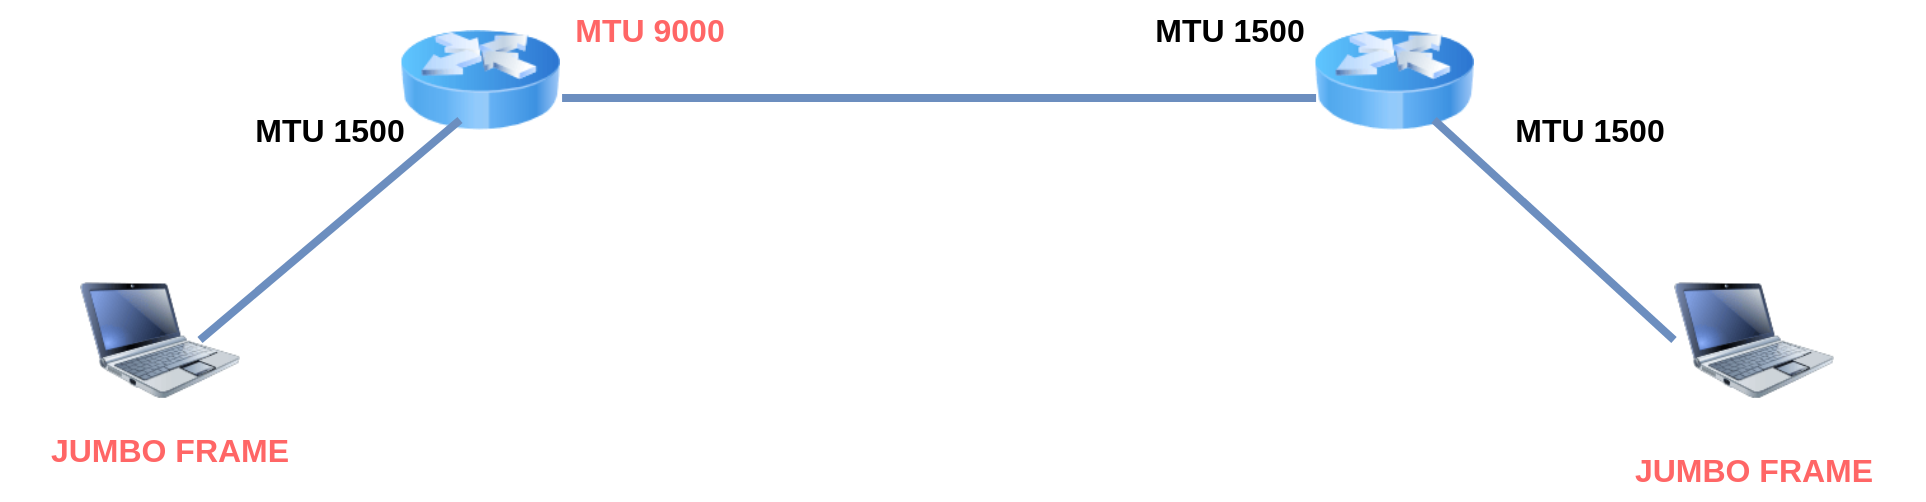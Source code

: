 <mxfile version="24.0.4" type="device">
  <diagram name="Página-1" id="5nc2uqD75pJNyqpq4T2S">
    <mxGraphModel dx="2021" dy="716" grid="1" gridSize="10" guides="1" tooltips="1" connect="1" arrows="1" fold="1" page="1" pageScale="1" pageWidth="827" pageHeight="1169" math="0" shadow="0">
      <root>
        <mxCell id="0" />
        <mxCell id="1" parent="0" />
        <mxCell id="zQqOxH6t-eHAAriKxPJr-6" value="" style="image;html=1;image=img/lib/clip_art/networking/Router_Icon_128x128.png" vertex="1" parent="1">
          <mxGeometry x="110" y="190" width="80" height="80" as="geometry" />
        </mxCell>
        <mxCell id="zQqOxH6t-eHAAriKxPJr-7" value="" style="image;html=1;image=img/lib/clip_art/networking/Router_Icon_128x128.png" vertex="1" parent="1">
          <mxGeometry x="567" y="190" width="80" height="80" as="geometry" />
        </mxCell>
        <mxCell id="zQqOxH6t-eHAAriKxPJr-9" value="" style="image;html=1;image=img/lib/clip_art/computers/Netbook_128x128.png" vertex="1" parent="1">
          <mxGeometry x="-50" y="320" width="80" height="80" as="geometry" />
        </mxCell>
        <mxCell id="zQqOxH6t-eHAAriKxPJr-10" value="" style="image;html=1;image=img/lib/clip_art/computers/Netbook_128x128.png" vertex="1" parent="1">
          <mxGeometry x="747" y="320" width="80" height="80" as="geometry" />
        </mxCell>
        <mxCell id="zQqOxH6t-eHAAriKxPJr-11" value="" style="endArrow=none;html=1;rounded=0;strokeWidth=4;exitX=1.013;exitY=0.613;exitDx=0;exitDy=0;exitPerimeter=0;entryX=0.013;entryY=0.613;entryDx=0;entryDy=0;entryPerimeter=0;fillColor=#dae8fc;strokeColor=#6c8ebf;" edge="1" parent="1" source="zQqOxH6t-eHAAriKxPJr-6" target="zQqOxH6t-eHAAriKxPJr-7">
          <mxGeometry width="50" height="50" relative="1" as="geometry">
            <mxPoint x="360" y="350" as="sourcePoint" />
            <mxPoint x="440" y="350" as="targetPoint" />
          </mxGeometry>
        </mxCell>
        <mxCell id="zQqOxH6t-eHAAriKxPJr-12" value="" style="endArrow=none;html=1;rounded=0;strokeWidth=4;fillColor=#dae8fc;strokeColor=#6c8ebf;" edge="1" parent="1">
          <mxGeometry width="50" height="50" relative="1" as="geometry">
            <mxPoint x="10" y="360" as="sourcePoint" />
            <mxPoint x="140" y="250" as="targetPoint" />
          </mxGeometry>
        </mxCell>
        <mxCell id="zQqOxH6t-eHAAriKxPJr-13" value="" style="endArrow=none;html=1;rounded=0;strokeWidth=4;exitX=0;exitY=0.5;exitDx=0;exitDy=0;fillColor=#dae8fc;strokeColor=#6c8ebf;" edge="1" parent="1" source="zQqOxH6t-eHAAriKxPJr-10">
          <mxGeometry width="50" height="50" relative="1" as="geometry">
            <mxPoint x="717" y="360" as="sourcePoint" />
            <mxPoint x="627" y="250" as="targetPoint" />
          </mxGeometry>
        </mxCell>
        <mxCell id="zQqOxH6t-eHAAriKxPJr-14" value="MTU 9000" style="text;html=1;strokeColor=none;fillColor=none;align=center;verticalAlign=middle;whiteSpace=wrap;rounded=0;fontSize=16;fontStyle=1;fontColor=#FF6666;" vertex="1" parent="1">
          <mxGeometry x="150" y="190" width="170" height="30" as="geometry" />
        </mxCell>
        <mxCell id="zQqOxH6t-eHAAriKxPJr-15" value="MTU 1500" style="text;html=1;strokeColor=none;fillColor=none;align=center;verticalAlign=middle;whiteSpace=wrap;rounded=0;fontSize=16;fontStyle=1" vertex="1" parent="1">
          <mxGeometry x="440" y="190" width="170" height="30" as="geometry" />
        </mxCell>
        <mxCell id="zQqOxH6t-eHAAriKxPJr-16" value="MTU 1500" style="text;html=1;strokeColor=none;fillColor=none;align=center;verticalAlign=middle;whiteSpace=wrap;rounded=0;fontSize=16;fontStyle=1" vertex="1" parent="1">
          <mxGeometry x="-10" y="240" width="170" height="30" as="geometry" />
        </mxCell>
        <mxCell id="zQqOxH6t-eHAAriKxPJr-17" value="MTU 1500" style="text;html=1;strokeColor=none;fillColor=none;align=center;verticalAlign=middle;whiteSpace=wrap;rounded=0;fontSize=16;fontStyle=1" vertex="1" parent="1">
          <mxGeometry x="620" y="240" width="170" height="30" as="geometry" />
        </mxCell>
        <mxCell id="zQqOxH6t-eHAAriKxPJr-20" value="JUMBO FRAME" style="text;html=1;strokeColor=none;fillColor=none;align=center;verticalAlign=middle;whiteSpace=wrap;rounded=0;fontSize=16;fontStyle=1;fontColor=#FF6666;" vertex="1" parent="1">
          <mxGeometry x="-90" y="400" width="170" height="30" as="geometry" />
        </mxCell>
        <mxCell id="zQqOxH6t-eHAAriKxPJr-21" value="JUMBO FRAME" style="text;html=1;strokeColor=none;fillColor=none;align=center;verticalAlign=middle;whiteSpace=wrap;rounded=0;fontSize=16;fontStyle=1;fontColor=#FF6666;" vertex="1" parent="1">
          <mxGeometry x="702" y="410" width="170" height="30" as="geometry" />
        </mxCell>
      </root>
    </mxGraphModel>
  </diagram>
</mxfile>

